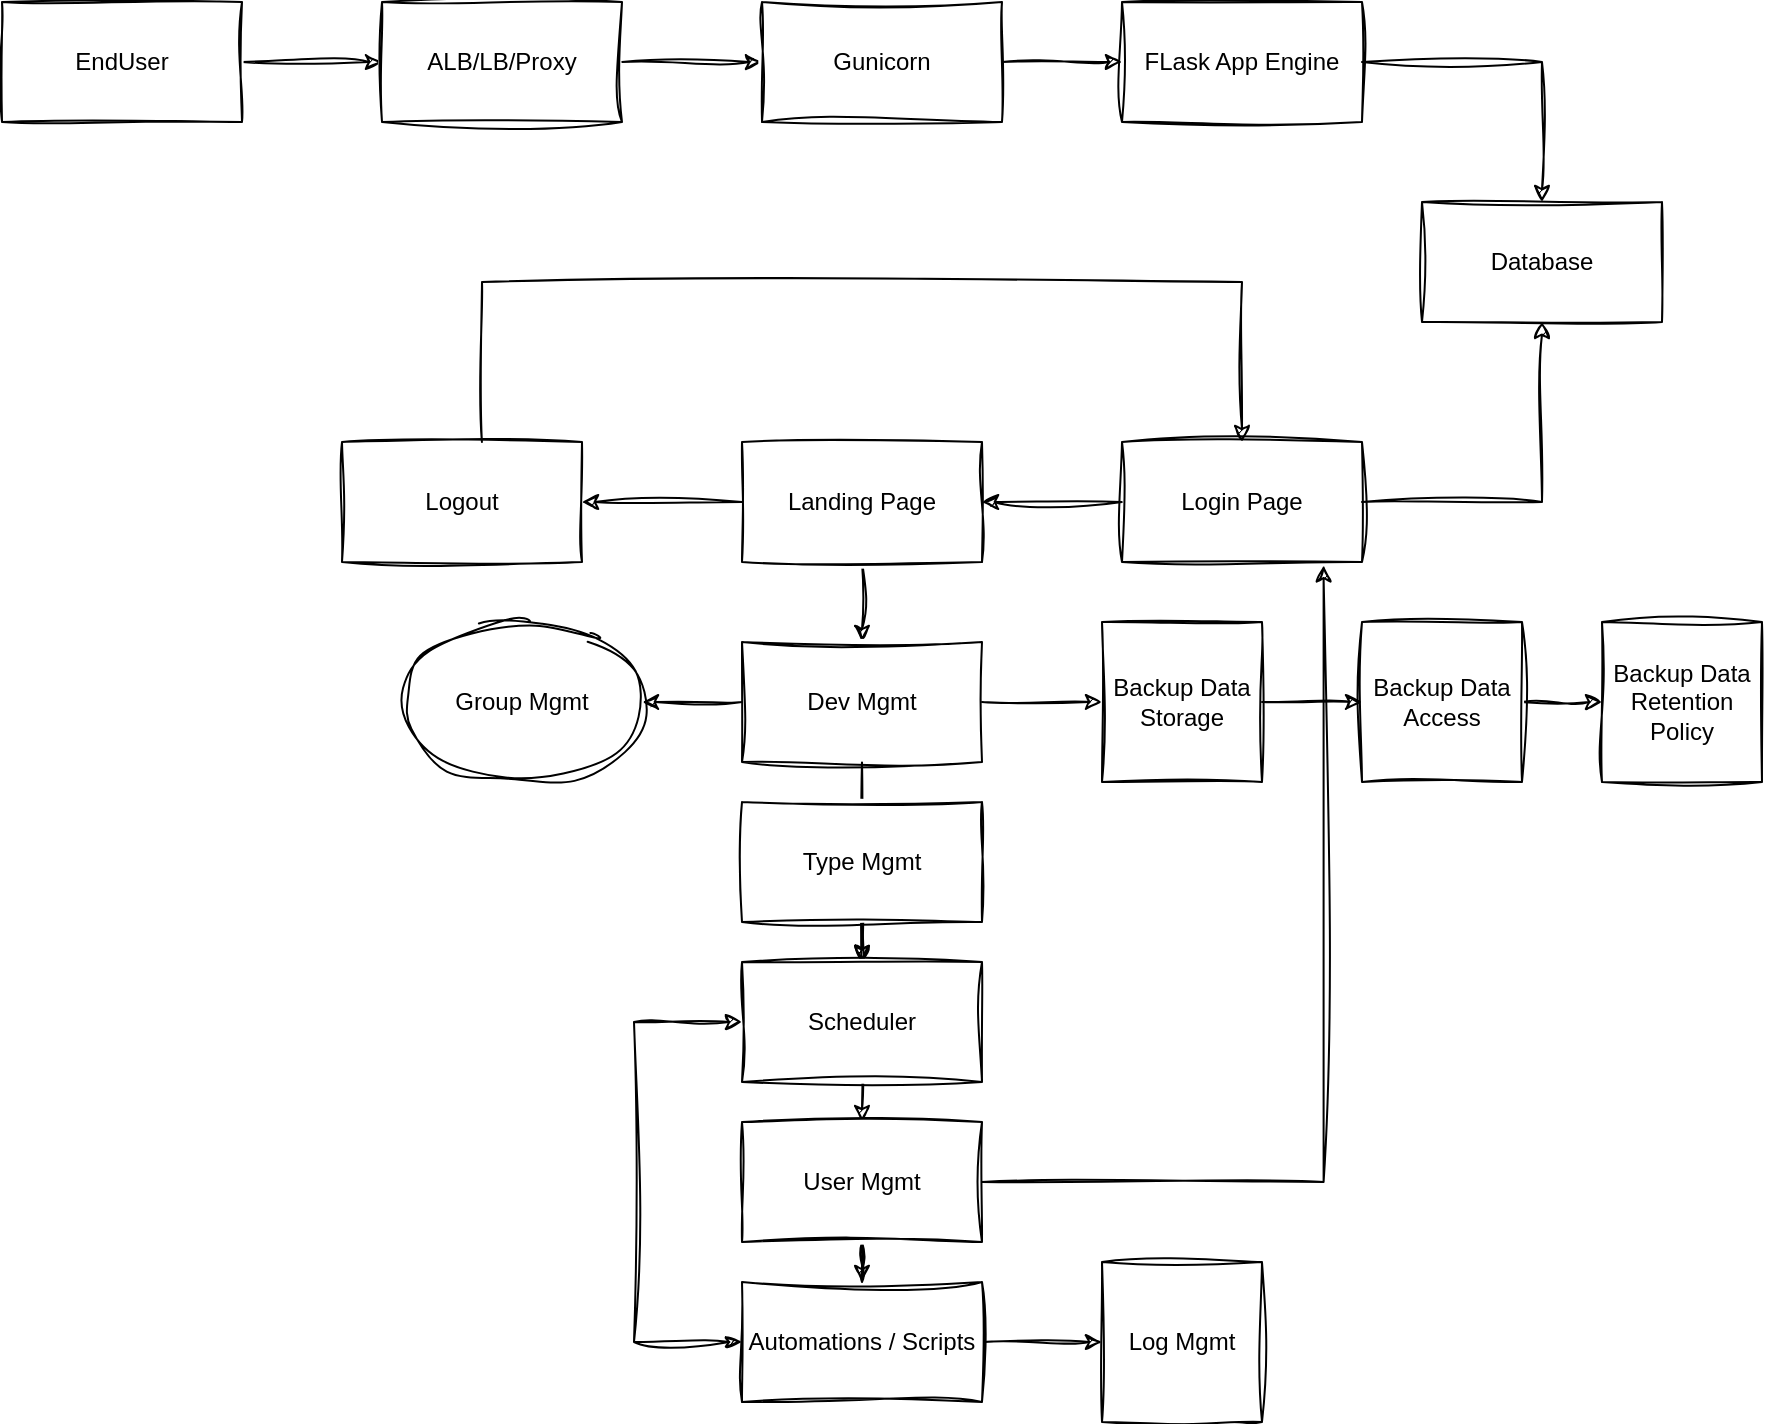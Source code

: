 <mxfile version="21.6.6" type="device">
  <diagram name="Page-1" id="-6uf_3ZcEqJ2LKDnGyGh">
    <mxGraphModel dx="928" dy="544" grid="1" gridSize="10" guides="1" tooltips="1" connect="1" arrows="1" fold="1" page="1" pageScale="1" pageWidth="1169" pageHeight="827" math="0" shadow="0">
      <root>
        <mxCell id="0" />
        <mxCell id="1" parent="0" />
        <mxCell id="ZjkQ-Kkw6VZXiwTqLu1O-23" value="" style="edgeStyle=orthogonalEdgeStyle;rounded=0;orthogonalLoop=1;jettySize=auto;html=1;labelBackgroundColor=none;fontColor=default;sketch=1;curveFitting=1;jiggle=2;" edge="1" parent="1" source="ZjkQ-Kkw6VZXiwTqLu1O-1" target="ZjkQ-Kkw6VZXiwTqLu1O-2">
          <mxGeometry relative="1" as="geometry" />
        </mxCell>
        <mxCell id="ZjkQ-Kkw6VZXiwTqLu1O-1" value="EndUser" style="rounded=0;whiteSpace=wrap;html=1;flipH=1;labelBackgroundColor=none;sketch=1;curveFitting=1;jiggle=2;" vertex="1" parent="1">
          <mxGeometry x="60" y="100" width="120" height="60" as="geometry" />
        </mxCell>
        <mxCell id="ZjkQ-Kkw6VZXiwTqLu1O-24" value="" style="edgeStyle=orthogonalEdgeStyle;rounded=0;orthogonalLoop=1;jettySize=auto;html=1;labelBackgroundColor=none;fontColor=default;sketch=1;curveFitting=1;jiggle=2;" edge="1" parent="1" source="ZjkQ-Kkw6VZXiwTqLu1O-2" target="ZjkQ-Kkw6VZXiwTqLu1O-6">
          <mxGeometry relative="1" as="geometry" />
        </mxCell>
        <mxCell id="ZjkQ-Kkw6VZXiwTqLu1O-2" value="ALB/LB/Proxy" style="rounded=0;whiteSpace=wrap;html=1;flipH=1;labelBackgroundColor=none;sketch=1;curveFitting=1;jiggle=2;" vertex="1" parent="1">
          <mxGeometry x="250" y="100" width="120" height="60" as="geometry" />
        </mxCell>
        <mxCell id="ZjkQ-Kkw6VZXiwTqLu1O-3" value="Database" style="rounded=0;whiteSpace=wrap;html=1;flipH=1;labelBackgroundColor=none;sketch=1;curveFitting=1;jiggle=2;" vertex="1" parent="1">
          <mxGeometry x="770" y="200" width="120" height="60" as="geometry" />
        </mxCell>
        <mxCell id="ZjkQ-Kkw6VZXiwTqLu1O-25" value="" style="edgeStyle=orthogonalEdgeStyle;rounded=0;orthogonalLoop=1;jettySize=auto;html=1;labelBackgroundColor=none;fontColor=default;sketch=1;curveFitting=1;jiggle=2;" edge="1" parent="1" source="ZjkQ-Kkw6VZXiwTqLu1O-6" target="ZjkQ-Kkw6VZXiwTqLu1O-10">
          <mxGeometry relative="1" as="geometry" />
        </mxCell>
        <mxCell id="ZjkQ-Kkw6VZXiwTqLu1O-6" value="Gunicorn" style="rounded=0;whiteSpace=wrap;html=1;flipH=1;labelBackgroundColor=none;sketch=1;curveFitting=1;jiggle=2;" vertex="1" parent="1">
          <mxGeometry x="440" y="100" width="120" height="60" as="geometry" />
        </mxCell>
        <mxCell id="ZjkQ-Kkw6VZXiwTqLu1O-8" value="Logout" style="rounded=0;whiteSpace=wrap;html=1;flipH=1;labelBackgroundColor=none;sketch=1;curveFitting=1;jiggle=2;" vertex="1" parent="1">
          <mxGeometry x="230" y="320" width="120" height="60" as="geometry" />
        </mxCell>
        <mxCell id="ZjkQ-Kkw6VZXiwTqLu1O-32" value="" style="edgeStyle=orthogonalEdgeStyle;hachureGap=4;orthogonalLoop=1;jettySize=auto;html=1;fontFamily=Architects Daughter;fontSource=https%3A%2F%2Ffonts.googleapis.com%2Fcss%3Ffamily%3DArchitects%2BDaughter;fontSize=16;labelBackgroundColor=none;fontColor=default;rounded=0;sketch=1;curveFitting=1;jiggle=2;" edge="1" parent="1" source="ZjkQ-Kkw6VZXiwTqLu1O-9" target="ZjkQ-Kkw6VZXiwTqLu1O-11">
          <mxGeometry relative="1" as="geometry" />
        </mxCell>
        <mxCell id="ZjkQ-Kkw6VZXiwTqLu1O-9" value="Login Page" style="rounded=0;whiteSpace=wrap;html=1;flipH=1;labelBackgroundColor=none;sketch=1;curveFitting=1;jiggle=2;" vertex="1" parent="1">
          <mxGeometry x="620" y="320" width="120" height="60" as="geometry" />
        </mxCell>
        <mxCell id="ZjkQ-Kkw6VZXiwTqLu1O-10" value="FLask App Engine" style="rounded=0;whiteSpace=wrap;html=1;flipH=1;labelBackgroundColor=none;sketch=1;curveFitting=1;jiggle=2;" vertex="1" parent="1">
          <mxGeometry x="620" y="100" width="120" height="60" as="geometry" />
        </mxCell>
        <mxCell id="ZjkQ-Kkw6VZXiwTqLu1O-33" value="" style="edgeStyle=orthogonalEdgeStyle;hachureGap=4;orthogonalLoop=1;jettySize=auto;html=1;fontFamily=Architects Daughter;fontSource=https%3A%2F%2Ffonts.googleapis.com%2Fcss%3Ffamily%3DArchitects%2BDaughter;fontSize=16;labelBackgroundColor=none;fontColor=default;rounded=0;sketch=1;curveFitting=1;jiggle=2;" edge="1" parent="1" source="ZjkQ-Kkw6VZXiwTqLu1O-11" target="ZjkQ-Kkw6VZXiwTqLu1O-8">
          <mxGeometry relative="1" as="geometry" />
        </mxCell>
        <mxCell id="ZjkQ-Kkw6VZXiwTqLu1O-36" value="" style="edgeStyle=orthogonalEdgeStyle;hachureGap=4;orthogonalLoop=1;jettySize=auto;html=1;fontFamily=Architects Daughter;fontSource=https%3A%2F%2Ffonts.googleapis.com%2Fcss%3Ffamily%3DArchitects%2BDaughter;fontSize=16;labelBackgroundColor=none;fontColor=default;rounded=0;sketch=1;curveFitting=1;jiggle=2;" edge="1" parent="1" source="ZjkQ-Kkw6VZXiwTqLu1O-11" target="ZjkQ-Kkw6VZXiwTqLu1O-12">
          <mxGeometry relative="1" as="geometry" />
        </mxCell>
        <mxCell id="ZjkQ-Kkw6VZXiwTqLu1O-11" value="Landing Page" style="rounded=0;whiteSpace=wrap;html=1;flipH=1;labelBackgroundColor=none;sketch=1;curveFitting=1;jiggle=2;" vertex="1" parent="1">
          <mxGeometry x="430" y="320" width="120" height="60" as="geometry" />
        </mxCell>
        <mxCell id="ZjkQ-Kkw6VZXiwTqLu1O-37" value="" style="edgeStyle=orthogonalEdgeStyle;hachureGap=4;orthogonalLoop=1;jettySize=auto;html=1;fontFamily=Architects Daughter;fontSource=https%3A%2F%2Ffonts.googleapis.com%2Fcss%3Ffamily%3DArchitects%2BDaughter;fontSize=16;labelBackgroundColor=none;fontColor=default;rounded=0;sketch=1;curveFitting=1;jiggle=2;" edge="1" parent="1" source="ZjkQ-Kkw6VZXiwTqLu1O-12" target="ZjkQ-Kkw6VZXiwTqLu1O-14">
          <mxGeometry relative="1" as="geometry" />
        </mxCell>
        <mxCell id="ZjkQ-Kkw6VZXiwTqLu1O-42" value="" style="edgeStyle=orthogonalEdgeStyle;hachureGap=4;orthogonalLoop=1;jettySize=auto;html=1;fontFamily=Architects Daughter;fontSource=https%3A%2F%2Ffonts.googleapis.com%2Fcss%3Ffamily%3DArchitects%2BDaughter;fontSize=16;labelBackgroundColor=none;fontColor=default;rounded=0;sketch=1;curveFitting=1;jiggle=2;" edge="1" parent="1" source="ZjkQ-Kkw6VZXiwTqLu1O-12" target="ZjkQ-Kkw6VZXiwTqLu1O-17">
          <mxGeometry relative="1" as="geometry" />
        </mxCell>
        <mxCell id="ZjkQ-Kkw6VZXiwTqLu1O-45" value="" style="edgeStyle=orthogonalEdgeStyle;hachureGap=4;orthogonalLoop=1;jettySize=auto;html=1;fontFamily=Architects Daughter;fontSource=https%3A%2F%2Ffonts.googleapis.com%2Fcss%3Ffamily%3DArchitects%2BDaughter;fontSize=16;labelBackgroundColor=none;fontColor=default;rounded=0;sketch=1;curveFitting=1;jiggle=2;" edge="1" parent="1" source="ZjkQ-Kkw6VZXiwTqLu1O-12" target="ZjkQ-Kkw6VZXiwTqLu1O-14">
          <mxGeometry relative="1" as="geometry" />
        </mxCell>
        <mxCell id="ZjkQ-Kkw6VZXiwTqLu1O-46" value="" style="edgeStyle=orthogonalEdgeStyle;hachureGap=4;orthogonalLoop=1;jettySize=auto;html=1;fontFamily=Architects Daughter;fontSource=https%3A%2F%2Ffonts.googleapis.com%2Fcss%3Ffamily%3DArchitects%2BDaughter;fontSize=16;labelBackgroundColor=none;fontColor=default;rounded=0;sketch=1;curveFitting=1;jiggle=2;" edge="1" parent="1" source="ZjkQ-Kkw6VZXiwTqLu1O-12" target="ZjkQ-Kkw6VZXiwTqLu1O-20">
          <mxGeometry relative="1" as="geometry" />
        </mxCell>
        <mxCell id="ZjkQ-Kkw6VZXiwTqLu1O-12" value="Dev Mgmt" style="rounded=0;whiteSpace=wrap;html=1;labelBackgroundColor=none;sketch=1;curveFitting=1;jiggle=2;" vertex="1" parent="1">
          <mxGeometry x="430" y="420" width="120" height="60" as="geometry" />
        </mxCell>
        <mxCell id="ZjkQ-Kkw6VZXiwTqLu1O-38" value="" style="edgeStyle=orthogonalEdgeStyle;hachureGap=4;orthogonalLoop=1;jettySize=auto;html=1;fontFamily=Architects Daughter;fontSource=https%3A%2F%2Ffonts.googleapis.com%2Fcss%3Ffamily%3DArchitects%2BDaughter;fontSize=16;labelBackgroundColor=none;fontColor=default;rounded=0;sketch=1;curveFitting=1;jiggle=2;" edge="1" parent="1" source="ZjkQ-Kkw6VZXiwTqLu1O-13" target="ZjkQ-Kkw6VZXiwTqLu1O-15">
          <mxGeometry relative="1" as="geometry" />
        </mxCell>
        <mxCell id="ZjkQ-Kkw6VZXiwTqLu1O-13" value="Type Mgmt" style="rounded=0;whiteSpace=wrap;html=1;labelBackgroundColor=none;sketch=1;curveFitting=1;jiggle=2;" vertex="1" parent="1">
          <mxGeometry x="430" y="500" width="120" height="60" as="geometry" />
        </mxCell>
        <mxCell id="ZjkQ-Kkw6VZXiwTqLu1O-14" value="Scheduler" style="rounded=0;whiteSpace=wrap;html=1;labelBackgroundColor=none;sketch=1;curveFitting=1;jiggle=2;" vertex="1" parent="1">
          <mxGeometry x="430" y="580" width="120" height="60" as="geometry" />
        </mxCell>
        <mxCell id="ZjkQ-Kkw6VZXiwTqLu1O-39" value="" style="edgeStyle=orthogonalEdgeStyle;hachureGap=4;orthogonalLoop=1;jettySize=auto;html=1;fontFamily=Architects Daughter;fontSource=https%3A%2F%2Ffonts.googleapis.com%2Fcss%3Ffamily%3DArchitects%2BDaughter;fontSize=16;labelBackgroundColor=none;fontColor=default;rounded=0;sketch=1;curveFitting=1;jiggle=2;" edge="1" parent="1" source="ZjkQ-Kkw6VZXiwTqLu1O-15" target="ZjkQ-Kkw6VZXiwTqLu1O-16">
          <mxGeometry relative="1" as="geometry" />
        </mxCell>
        <mxCell id="ZjkQ-Kkw6VZXiwTqLu1O-41" style="edgeStyle=orthogonalEdgeStyle;hachureGap=4;orthogonalLoop=1;jettySize=auto;html=1;entryX=0.16;entryY=1.028;entryDx=0;entryDy=0;entryPerimeter=0;fontFamily=Architects Daughter;fontSource=https%3A%2F%2Ffonts.googleapis.com%2Fcss%3Ffamily%3DArchitects%2BDaughter;fontSize=16;labelBackgroundColor=none;fontColor=default;rounded=0;sketch=1;curveFitting=1;jiggle=2;" edge="1" parent="1" source="ZjkQ-Kkw6VZXiwTqLu1O-15" target="ZjkQ-Kkw6VZXiwTqLu1O-9">
          <mxGeometry relative="1" as="geometry" />
        </mxCell>
        <mxCell id="ZjkQ-Kkw6VZXiwTqLu1O-15" value="User Mgmt" style="rounded=0;whiteSpace=wrap;html=1;labelBackgroundColor=none;sketch=1;curveFitting=1;jiggle=2;" vertex="1" parent="1">
          <mxGeometry x="430" y="660" width="120" height="60" as="geometry" />
        </mxCell>
        <mxCell id="ZjkQ-Kkw6VZXiwTqLu1O-40" value="" style="edgeStyle=orthogonalEdgeStyle;hachureGap=4;orthogonalLoop=1;jettySize=auto;html=1;fontFamily=Architects Daughter;fontSource=https%3A%2F%2Ffonts.googleapis.com%2Fcss%3Ffamily%3DArchitects%2BDaughter;fontSize=16;labelBackgroundColor=none;fontColor=default;rounded=0;sketch=1;curveFitting=1;jiggle=2;" edge="1" parent="1" source="ZjkQ-Kkw6VZXiwTqLu1O-16" target="ZjkQ-Kkw6VZXiwTqLu1O-21">
          <mxGeometry relative="1" as="geometry" />
        </mxCell>
        <mxCell id="ZjkQ-Kkw6VZXiwTqLu1O-16" value="Automations / Scripts" style="rounded=0;whiteSpace=wrap;html=1;labelBackgroundColor=none;sketch=1;curveFitting=1;jiggle=2;" vertex="1" parent="1">
          <mxGeometry x="430" y="740" width="120" height="60" as="geometry" />
        </mxCell>
        <mxCell id="ZjkQ-Kkw6VZXiwTqLu1O-43" value="" style="edgeStyle=orthogonalEdgeStyle;hachureGap=4;orthogonalLoop=1;jettySize=auto;html=1;fontFamily=Architects Daughter;fontSource=https%3A%2F%2Ffonts.googleapis.com%2Fcss%3Ffamily%3DArchitects%2BDaughter;fontSize=16;labelBackgroundColor=none;fontColor=default;rounded=0;sketch=1;curveFitting=1;jiggle=2;" edge="1" parent="1" source="ZjkQ-Kkw6VZXiwTqLu1O-17" target="ZjkQ-Kkw6VZXiwTqLu1O-18">
          <mxGeometry relative="1" as="geometry" />
        </mxCell>
        <mxCell id="ZjkQ-Kkw6VZXiwTqLu1O-17" value="Backup Data Storage" style="whiteSpace=wrap;html=1;aspect=fixed;labelBackgroundColor=none;rounded=0;sketch=1;curveFitting=1;jiggle=2;" vertex="1" parent="1">
          <mxGeometry x="610" y="410" width="80" height="80" as="geometry" />
        </mxCell>
        <mxCell id="ZjkQ-Kkw6VZXiwTqLu1O-44" value="" style="edgeStyle=orthogonalEdgeStyle;hachureGap=4;orthogonalLoop=1;jettySize=auto;html=1;fontFamily=Architects Daughter;fontSource=https%3A%2F%2Ffonts.googleapis.com%2Fcss%3Ffamily%3DArchitects%2BDaughter;fontSize=16;labelBackgroundColor=none;fontColor=default;rounded=0;sketch=1;curveFitting=1;jiggle=2;" edge="1" parent="1" source="ZjkQ-Kkw6VZXiwTqLu1O-18" target="ZjkQ-Kkw6VZXiwTqLu1O-19">
          <mxGeometry relative="1" as="geometry" />
        </mxCell>
        <mxCell id="ZjkQ-Kkw6VZXiwTqLu1O-18" value="Backup Data Access" style="whiteSpace=wrap;html=1;aspect=fixed;labelBackgroundColor=none;rounded=0;sketch=1;curveFitting=1;jiggle=2;" vertex="1" parent="1">
          <mxGeometry x="740" y="410" width="80" height="80" as="geometry" />
        </mxCell>
        <mxCell id="ZjkQ-Kkw6VZXiwTqLu1O-19" value="Backup Data Retention Policy" style="whiteSpace=wrap;html=1;aspect=fixed;labelBackgroundColor=none;rounded=0;sketch=1;curveFitting=1;jiggle=2;" vertex="1" parent="1">
          <mxGeometry x="860" y="410" width="80" height="80" as="geometry" />
        </mxCell>
        <mxCell id="ZjkQ-Kkw6VZXiwTqLu1O-20" value="Group Mgmt" style="ellipse;whiteSpace=wrap;html=1;labelBackgroundColor=none;rounded=0;sketch=1;curveFitting=1;jiggle=2;" vertex="1" parent="1">
          <mxGeometry x="260" y="410" width="120" height="80" as="geometry" />
        </mxCell>
        <mxCell id="ZjkQ-Kkw6VZXiwTqLu1O-21" value="Log Mgmt" style="whiteSpace=wrap;html=1;aspect=fixed;labelBackgroundColor=none;rounded=0;sketch=1;curveFitting=1;jiggle=2;" vertex="1" parent="1">
          <mxGeometry x="610" y="730" width="80" height="80" as="geometry" />
        </mxCell>
        <mxCell id="ZjkQ-Kkw6VZXiwTqLu1O-30" value="" style="edgeStyle=orthogonalEdgeStyle;orthogonalLoop=1;jettySize=auto;html=1;hachureGap=4;fontFamily=Architects Daughter;fontSource=https%3A%2F%2Ffonts.googleapis.com%2Fcss%3Ffamily%3DArchitects%2BDaughter;fontSize=16;elbow=vertical;exitX=1;exitY=0.5;exitDx=0;exitDy=0;entryX=0.5;entryY=0;entryDx=0;entryDy=0;labelBackgroundColor=none;fontColor=default;rounded=0;sketch=1;curveFitting=1;jiggle=2;" edge="1" parent="1" source="ZjkQ-Kkw6VZXiwTqLu1O-10" target="ZjkQ-Kkw6VZXiwTqLu1O-3">
          <mxGeometry width="80" relative="1" as="geometry">
            <mxPoint x="750" y="130" as="sourcePoint" />
            <mxPoint x="850" y="129.58" as="targetPoint" />
          </mxGeometry>
        </mxCell>
        <mxCell id="ZjkQ-Kkw6VZXiwTqLu1O-31" value="" style="edgeStyle=orthogonalEdgeStyle;orthogonalLoop=1;jettySize=auto;html=1;hachureGap=4;fontFamily=Architects Daughter;fontSource=https%3A%2F%2Ffonts.googleapis.com%2Fcss%3Ffamily%3DArchitects%2BDaughter;fontSize=16;exitX=1;exitY=0.5;exitDx=0;exitDy=0;entryX=0.5;entryY=1;entryDx=0;entryDy=0;labelBackgroundColor=none;fontColor=default;rounded=0;sketch=1;curveFitting=1;jiggle=2;" edge="1" parent="1" source="ZjkQ-Kkw6VZXiwTqLu1O-9" target="ZjkQ-Kkw6VZXiwTqLu1O-3">
          <mxGeometry width="80" relative="1" as="geometry">
            <mxPoint x="750" y="349.58" as="sourcePoint" />
            <mxPoint x="830" y="349.58" as="targetPoint" />
          </mxGeometry>
        </mxCell>
        <mxCell id="ZjkQ-Kkw6VZXiwTqLu1O-35" value="" style="edgeStyle=orthogonalEdgeStyle;orthogonalLoop=1;jettySize=auto;html=1;hachureGap=4;fontFamily=Architects Daughter;fontSource=https%3A%2F%2Ffonts.googleapis.com%2Fcss%3Ffamily%3DArchitects%2BDaughter;fontSize=16;exitX=0.417;exitY=0;exitDx=0;exitDy=0;exitPerimeter=0;entryX=0.5;entryY=0;entryDx=0;entryDy=0;labelBackgroundColor=none;fontColor=default;rounded=0;sketch=1;curveFitting=1;jiggle=2;" edge="1" parent="1" source="ZjkQ-Kkw6VZXiwTqLu1O-8" target="ZjkQ-Kkw6VZXiwTqLu1O-9">
          <mxGeometry width="80" relative="1" as="geometry">
            <mxPoint x="300" y="260" as="sourcePoint" />
            <mxPoint x="370" y="260" as="targetPoint" />
            <Array as="points">
              <mxPoint x="300" y="240" />
              <mxPoint x="680" y="240" />
            </Array>
          </mxGeometry>
        </mxCell>
        <mxCell id="ZjkQ-Kkw6VZXiwTqLu1O-49" value="" style="edgeStyle=orthogonalEdgeStyle;orthogonalLoop=1;jettySize=auto;html=1;rounded=0;sketch=1;hachureGap=4;jiggle=2;curveFitting=1;fontFamily=Architects Daughter;fontSource=https%3A%2F%2Ffonts.googleapis.com%2Fcss%3Ffamily%3DArchitects%2BDaughter;fontSize=16;entryX=0;entryY=0.5;entryDx=0;entryDy=0;exitX=0;exitY=0.5;exitDx=0;exitDy=0;startArrow=classicThin;startFill=1;" edge="1" parent="1" source="ZjkQ-Kkw6VZXiwTqLu1O-16" target="ZjkQ-Kkw6VZXiwTqLu1O-14">
          <mxGeometry width="80" relative="1" as="geometry">
            <mxPoint x="320" y="750" as="sourcePoint" />
            <mxPoint x="400" y="620" as="targetPoint" />
            <Array as="points">
              <mxPoint x="376" y="770" />
              <mxPoint x="376" y="610" />
            </Array>
          </mxGeometry>
        </mxCell>
      </root>
    </mxGraphModel>
  </diagram>
</mxfile>
